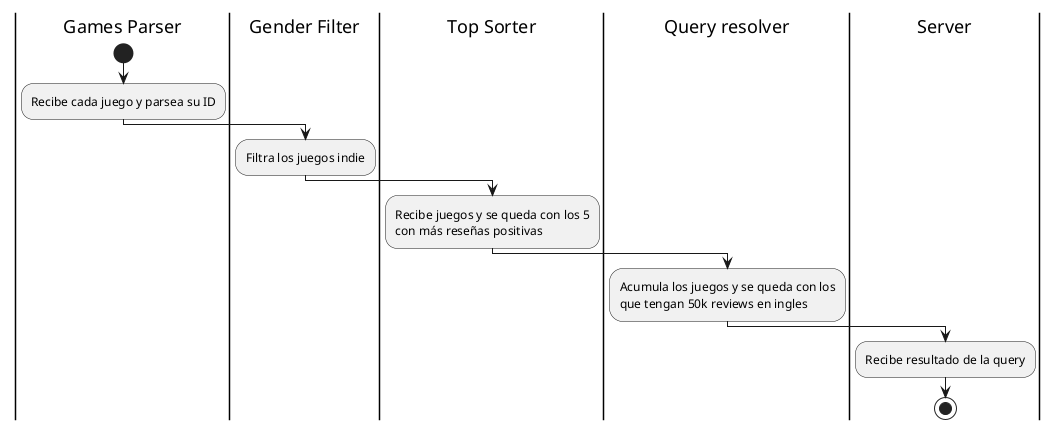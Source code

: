 @startuml
   |Games Parser|
start
   :Recibe cada juego y parsea su ID;
   |Gender Filter|
   :Filtra los juegos indie;
   |Top Sorter|
   :Recibe juegos y se queda con los 5\ncon más reseñas positivas;
   |Query resolver|
   :Acumula los juegos y se queda con los\nque tengan 50k reviews en ingles;
   |Server|
   :Recibe resultado de la query;
stop
@enduml